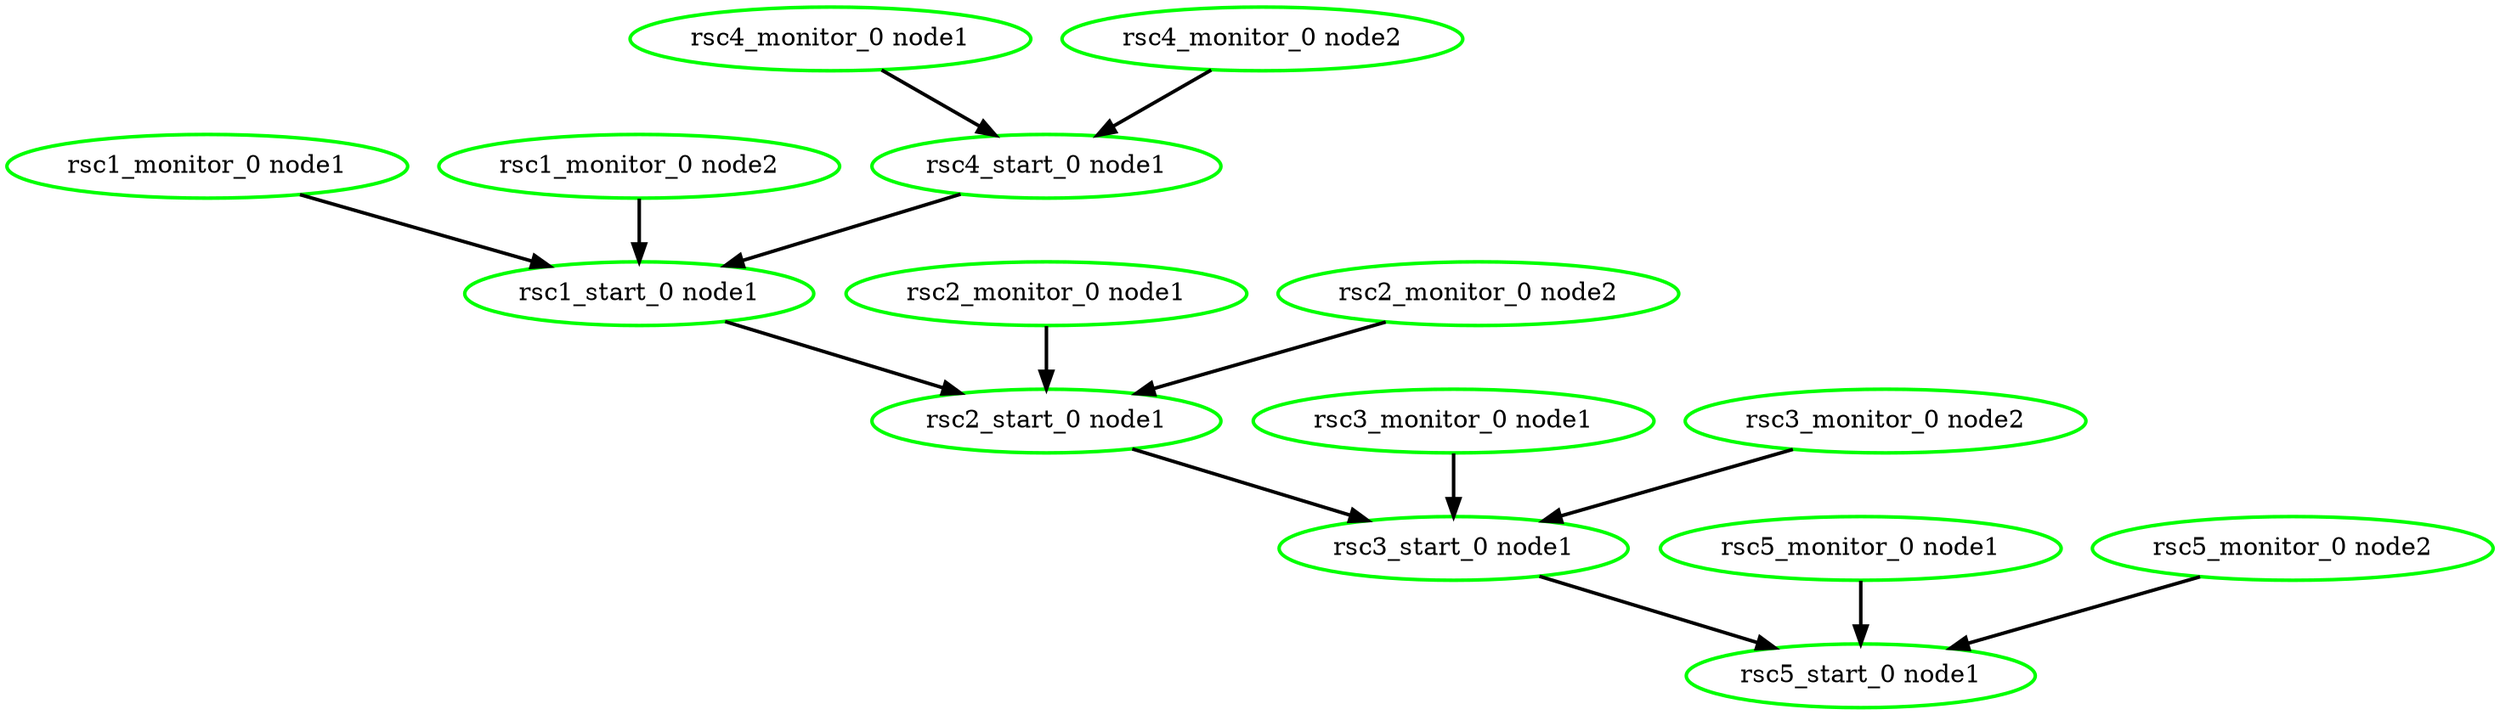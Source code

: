  digraph "g" {
"rsc1_monitor_0 node1" -> "rsc1_start_0 node1" [ style = bold]
"rsc1_monitor_0 node1" [ style=bold color="green" fontcolor="black"]
"rsc1_monitor_0 node2" -> "rsc1_start_0 node1" [ style = bold]
"rsc1_monitor_0 node2" [ style=bold color="green" fontcolor="black"]
"rsc1_start_0 node1" -> "rsc2_start_0 node1" [ style = bold]
"rsc1_start_0 node1" [ style=bold color="green" fontcolor="black"]
"rsc2_monitor_0 node1" -> "rsc2_start_0 node1" [ style = bold]
"rsc2_monitor_0 node1" [ style=bold color="green" fontcolor="black"]
"rsc2_monitor_0 node2" -> "rsc2_start_0 node1" [ style = bold]
"rsc2_monitor_0 node2" [ style=bold color="green" fontcolor="black"]
"rsc2_start_0 node1" -> "rsc3_start_0 node1" [ style = bold]
"rsc2_start_0 node1" [ style=bold color="green" fontcolor="black"]
"rsc3_monitor_0 node1" -> "rsc3_start_0 node1" [ style = bold]
"rsc3_monitor_0 node1" [ style=bold color="green" fontcolor="black"]
"rsc3_monitor_0 node2" -> "rsc3_start_0 node1" [ style = bold]
"rsc3_monitor_0 node2" [ style=bold color="green" fontcolor="black"]
"rsc3_start_0 node1" -> "rsc5_start_0 node1" [ style = bold]
"rsc3_start_0 node1" [ style=bold color="green" fontcolor="black"]
"rsc4_monitor_0 node1" -> "rsc4_start_0 node1" [ style = bold]
"rsc4_monitor_0 node1" [ style=bold color="green" fontcolor="black"]
"rsc4_monitor_0 node2" -> "rsc4_start_0 node1" [ style = bold]
"rsc4_monitor_0 node2" [ style=bold color="green" fontcolor="black"]
"rsc4_start_0 node1" -> "rsc1_start_0 node1" [ style = bold]
"rsc4_start_0 node1" [ style=bold color="green" fontcolor="black"]
"rsc5_monitor_0 node1" -> "rsc5_start_0 node1" [ style = bold]
"rsc5_monitor_0 node1" [ style=bold color="green" fontcolor="black"]
"rsc5_monitor_0 node2" -> "rsc5_start_0 node1" [ style = bold]
"rsc5_monitor_0 node2" [ style=bold color="green" fontcolor="black"]
"rsc5_start_0 node1" [ style=bold color="green" fontcolor="black"]
}
